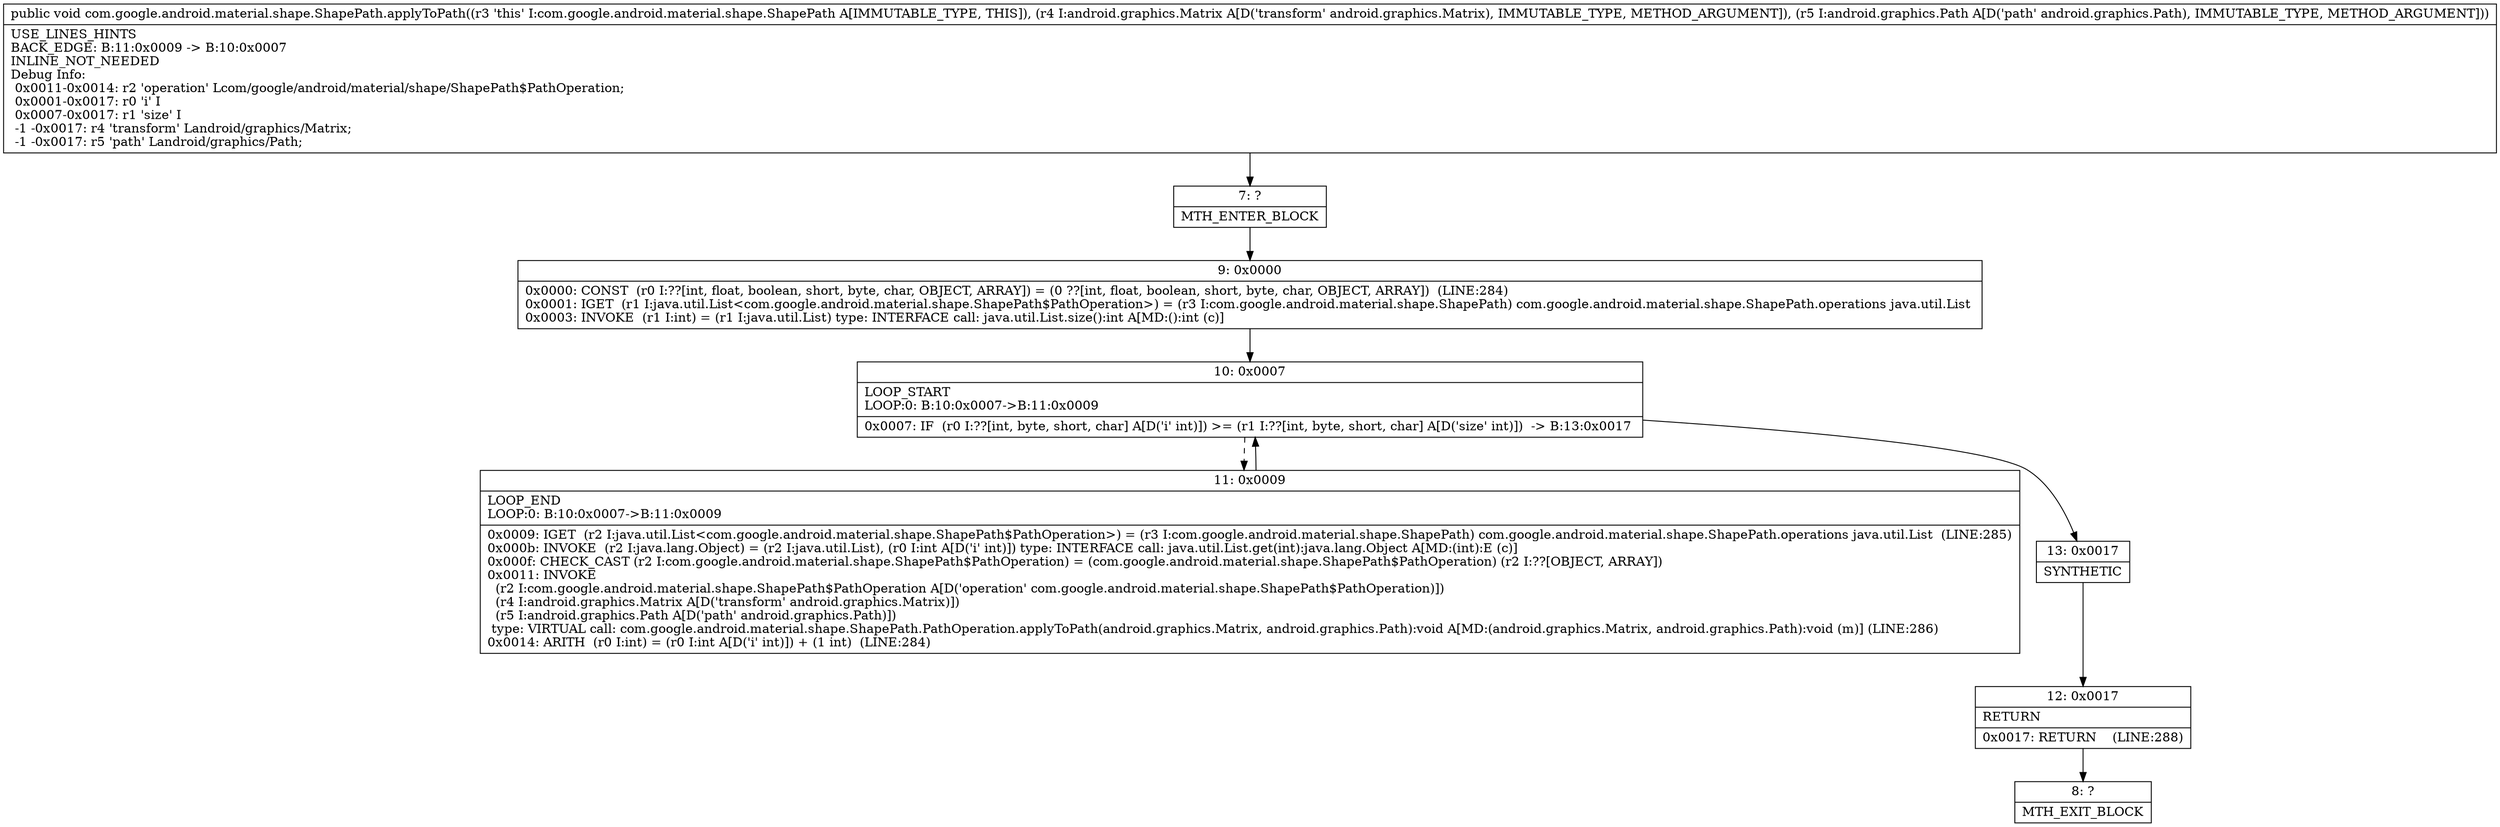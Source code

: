 digraph "CFG forcom.google.android.material.shape.ShapePath.applyToPath(Landroid\/graphics\/Matrix;Landroid\/graphics\/Path;)V" {
Node_7 [shape=record,label="{7\:\ ?|MTH_ENTER_BLOCK\l}"];
Node_9 [shape=record,label="{9\:\ 0x0000|0x0000: CONST  (r0 I:??[int, float, boolean, short, byte, char, OBJECT, ARRAY]) = (0 ??[int, float, boolean, short, byte, char, OBJECT, ARRAY])  (LINE:284)\l0x0001: IGET  (r1 I:java.util.List\<com.google.android.material.shape.ShapePath$PathOperation\>) = (r3 I:com.google.android.material.shape.ShapePath) com.google.android.material.shape.ShapePath.operations java.util.List \l0x0003: INVOKE  (r1 I:int) = (r1 I:java.util.List) type: INTERFACE call: java.util.List.size():int A[MD:():int (c)]\l}"];
Node_10 [shape=record,label="{10\:\ 0x0007|LOOP_START\lLOOP:0: B:10:0x0007\-\>B:11:0x0009\l|0x0007: IF  (r0 I:??[int, byte, short, char] A[D('i' int)]) \>= (r1 I:??[int, byte, short, char] A[D('size' int)])  \-\> B:13:0x0017 \l}"];
Node_11 [shape=record,label="{11\:\ 0x0009|LOOP_END\lLOOP:0: B:10:0x0007\-\>B:11:0x0009\l|0x0009: IGET  (r2 I:java.util.List\<com.google.android.material.shape.ShapePath$PathOperation\>) = (r3 I:com.google.android.material.shape.ShapePath) com.google.android.material.shape.ShapePath.operations java.util.List  (LINE:285)\l0x000b: INVOKE  (r2 I:java.lang.Object) = (r2 I:java.util.List), (r0 I:int A[D('i' int)]) type: INTERFACE call: java.util.List.get(int):java.lang.Object A[MD:(int):E (c)]\l0x000f: CHECK_CAST (r2 I:com.google.android.material.shape.ShapePath$PathOperation) = (com.google.android.material.shape.ShapePath$PathOperation) (r2 I:??[OBJECT, ARRAY]) \l0x0011: INVOKE  \l  (r2 I:com.google.android.material.shape.ShapePath$PathOperation A[D('operation' com.google.android.material.shape.ShapePath$PathOperation)])\l  (r4 I:android.graphics.Matrix A[D('transform' android.graphics.Matrix)])\l  (r5 I:android.graphics.Path A[D('path' android.graphics.Path)])\l type: VIRTUAL call: com.google.android.material.shape.ShapePath.PathOperation.applyToPath(android.graphics.Matrix, android.graphics.Path):void A[MD:(android.graphics.Matrix, android.graphics.Path):void (m)] (LINE:286)\l0x0014: ARITH  (r0 I:int) = (r0 I:int A[D('i' int)]) + (1 int)  (LINE:284)\l}"];
Node_13 [shape=record,label="{13\:\ 0x0017|SYNTHETIC\l}"];
Node_12 [shape=record,label="{12\:\ 0x0017|RETURN\l|0x0017: RETURN    (LINE:288)\l}"];
Node_8 [shape=record,label="{8\:\ ?|MTH_EXIT_BLOCK\l}"];
MethodNode[shape=record,label="{public void com.google.android.material.shape.ShapePath.applyToPath((r3 'this' I:com.google.android.material.shape.ShapePath A[IMMUTABLE_TYPE, THIS]), (r4 I:android.graphics.Matrix A[D('transform' android.graphics.Matrix), IMMUTABLE_TYPE, METHOD_ARGUMENT]), (r5 I:android.graphics.Path A[D('path' android.graphics.Path), IMMUTABLE_TYPE, METHOD_ARGUMENT]))  | USE_LINES_HINTS\lBACK_EDGE: B:11:0x0009 \-\> B:10:0x0007\lINLINE_NOT_NEEDED\lDebug Info:\l  0x0011\-0x0014: r2 'operation' Lcom\/google\/android\/material\/shape\/ShapePath$PathOperation;\l  0x0001\-0x0017: r0 'i' I\l  0x0007\-0x0017: r1 'size' I\l  \-1 \-0x0017: r4 'transform' Landroid\/graphics\/Matrix;\l  \-1 \-0x0017: r5 'path' Landroid\/graphics\/Path;\l}"];
MethodNode -> Node_7;Node_7 -> Node_9;
Node_9 -> Node_10;
Node_10 -> Node_11[style=dashed];
Node_10 -> Node_13;
Node_11 -> Node_10;
Node_13 -> Node_12;
Node_12 -> Node_8;
}

